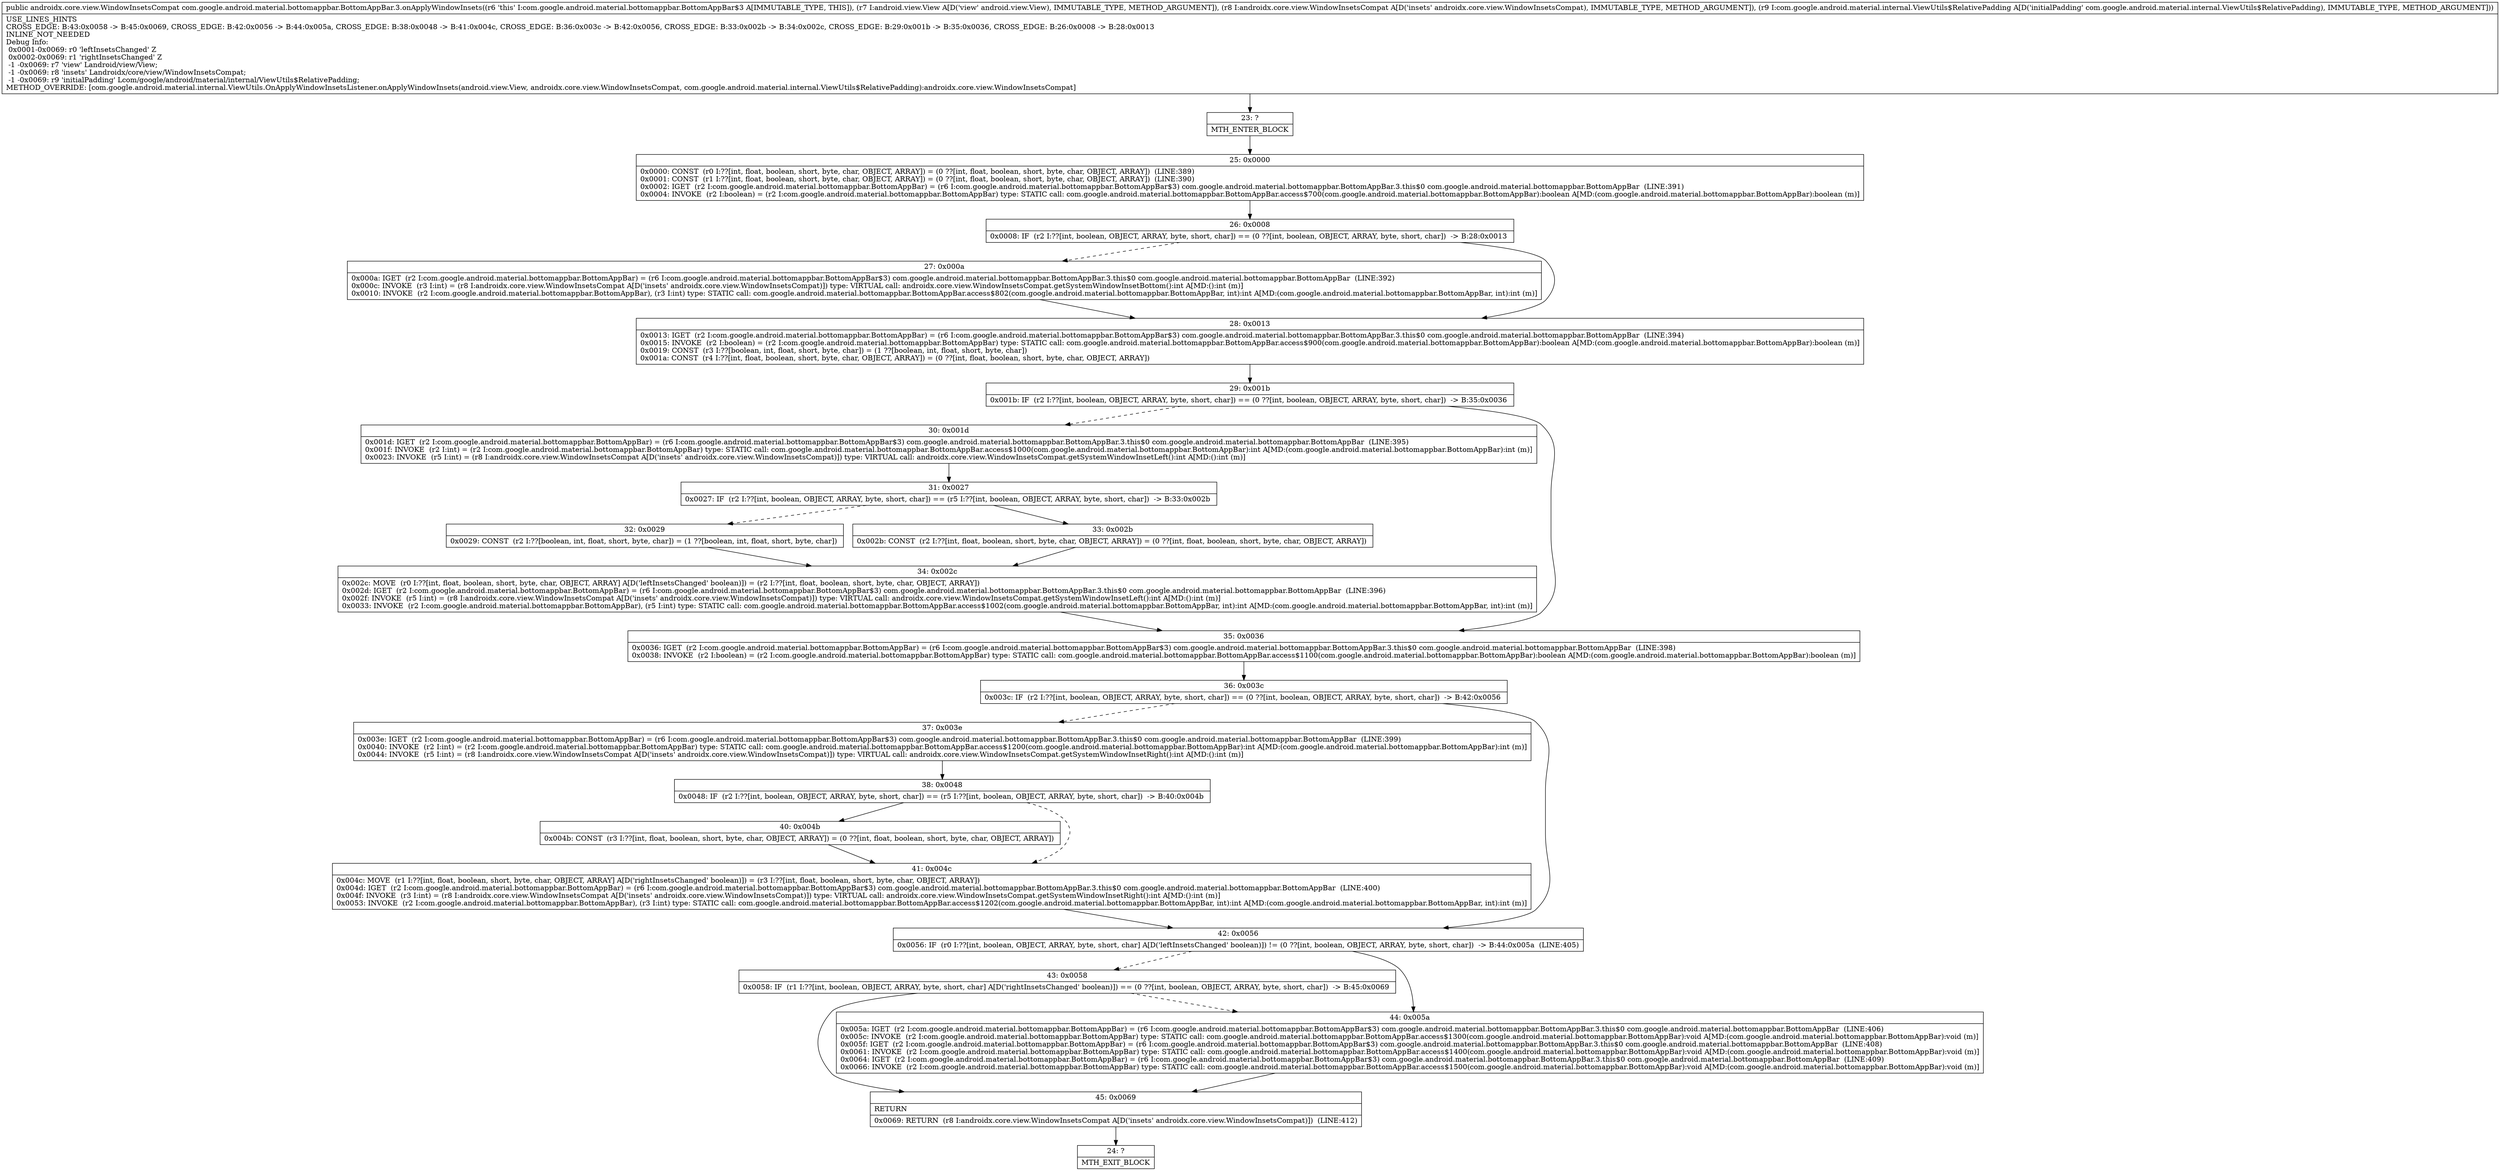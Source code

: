 digraph "CFG forcom.google.android.material.bottomappbar.BottomAppBar.3.onApplyWindowInsets(Landroid\/view\/View;Landroidx\/core\/view\/WindowInsetsCompat;Lcom\/google\/android\/material\/internal\/ViewUtils$RelativePadding;)Landroidx\/core\/view\/WindowInsetsCompat;" {
Node_23 [shape=record,label="{23\:\ ?|MTH_ENTER_BLOCK\l}"];
Node_25 [shape=record,label="{25\:\ 0x0000|0x0000: CONST  (r0 I:??[int, float, boolean, short, byte, char, OBJECT, ARRAY]) = (0 ??[int, float, boolean, short, byte, char, OBJECT, ARRAY])  (LINE:389)\l0x0001: CONST  (r1 I:??[int, float, boolean, short, byte, char, OBJECT, ARRAY]) = (0 ??[int, float, boolean, short, byte, char, OBJECT, ARRAY])  (LINE:390)\l0x0002: IGET  (r2 I:com.google.android.material.bottomappbar.BottomAppBar) = (r6 I:com.google.android.material.bottomappbar.BottomAppBar$3) com.google.android.material.bottomappbar.BottomAppBar.3.this$0 com.google.android.material.bottomappbar.BottomAppBar  (LINE:391)\l0x0004: INVOKE  (r2 I:boolean) = (r2 I:com.google.android.material.bottomappbar.BottomAppBar) type: STATIC call: com.google.android.material.bottomappbar.BottomAppBar.access$700(com.google.android.material.bottomappbar.BottomAppBar):boolean A[MD:(com.google.android.material.bottomappbar.BottomAppBar):boolean (m)]\l}"];
Node_26 [shape=record,label="{26\:\ 0x0008|0x0008: IF  (r2 I:??[int, boolean, OBJECT, ARRAY, byte, short, char]) == (0 ??[int, boolean, OBJECT, ARRAY, byte, short, char])  \-\> B:28:0x0013 \l}"];
Node_27 [shape=record,label="{27\:\ 0x000a|0x000a: IGET  (r2 I:com.google.android.material.bottomappbar.BottomAppBar) = (r6 I:com.google.android.material.bottomappbar.BottomAppBar$3) com.google.android.material.bottomappbar.BottomAppBar.3.this$0 com.google.android.material.bottomappbar.BottomAppBar  (LINE:392)\l0x000c: INVOKE  (r3 I:int) = (r8 I:androidx.core.view.WindowInsetsCompat A[D('insets' androidx.core.view.WindowInsetsCompat)]) type: VIRTUAL call: androidx.core.view.WindowInsetsCompat.getSystemWindowInsetBottom():int A[MD:():int (m)]\l0x0010: INVOKE  (r2 I:com.google.android.material.bottomappbar.BottomAppBar), (r3 I:int) type: STATIC call: com.google.android.material.bottomappbar.BottomAppBar.access$802(com.google.android.material.bottomappbar.BottomAppBar, int):int A[MD:(com.google.android.material.bottomappbar.BottomAppBar, int):int (m)]\l}"];
Node_28 [shape=record,label="{28\:\ 0x0013|0x0013: IGET  (r2 I:com.google.android.material.bottomappbar.BottomAppBar) = (r6 I:com.google.android.material.bottomappbar.BottomAppBar$3) com.google.android.material.bottomappbar.BottomAppBar.3.this$0 com.google.android.material.bottomappbar.BottomAppBar  (LINE:394)\l0x0015: INVOKE  (r2 I:boolean) = (r2 I:com.google.android.material.bottomappbar.BottomAppBar) type: STATIC call: com.google.android.material.bottomappbar.BottomAppBar.access$900(com.google.android.material.bottomappbar.BottomAppBar):boolean A[MD:(com.google.android.material.bottomappbar.BottomAppBar):boolean (m)]\l0x0019: CONST  (r3 I:??[boolean, int, float, short, byte, char]) = (1 ??[boolean, int, float, short, byte, char]) \l0x001a: CONST  (r4 I:??[int, float, boolean, short, byte, char, OBJECT, ARRAY]) = (0 ??[int, float, boolean, short, byte, char, OBJECT, ARRAY]) \l}"];
Node_29 [shape=record,label="{29\:\ 0x001b|0x001b: IF  (r2 I:??[int, boolean, OBJECT, ARRAY, byte, short, char]) == (0 ??[int, boolean, OBJECT, ARRAY, byte, short, char])  \-\> B:35:0x0036 \l}"];
Node_30 [shape=record,label="{30\:\ 0x001d|0x001d: IGET  (r2 I:com.google.android.material.bottomappbar.BottomAppBar) = (r6 I:com.google.android.material.bottomappbar.BottomAppBar$3) com.google.android.material.bottomappbar.BottomAppBar.3.this$0 com.google.android.material.bottomappbar.BottomAppBar  (LINE:395)\l0x001f: INVOKE  (r2 I:int) = (r2 I:com.google.android.material.bottomappbar.BottomAppBar) type: STATIC call: com.google.android.material.bottomappbar.BottomAppBar.access$1000(com.google.android.material.bottomappbar.BottomAppBar):int A[MD:(com.google.android.material.bottomappbar.BottomAppBar):int (m)]\l0x0023: INVOKE  (r5 I:int) = (r8 I:androidx.core.view.WindowInsetsCompat A[D('insets' androidx.core.view.WindowInsetsCompat)]) type: VIRTUAL call: androidx.core.view.WindowInsetsCompat.getSystemWindowInsetLeft():int A[MD:():int (m)]\l}"];
Node_31 [shape=record,label="{31\:\ 0x0027|0x0027: IF  (r2 I:??[int, boolean, OBJECT, ARRAY, byte, short, char]) == (r5 I:??[int, boolean, OBJECT, ARRAY, byte, short, char])  \-\> B:33:0x002b \l}"];
Node_32 [shape=record,label="{32\:\ 0x0029|0x0029: CONST  (r2 I:??[boolean, int, float, short, byte, char]) = (1 ??[boolean, int, float, short, byte, char]) \l}"];
Node_34 [shape=record,label="{34\:\ 0x002c|0x002c: MOVE  (r0 I:??[int, float, boolean, short, byte, char, OBJECT, ARRAY] A[D('leftInsetsChanged' boolean)]) = (r2 I:??[int, float, boolean, short, byte, char, OBJECT, ARRAY]) \l0x002d: IGET  (r2 I:com.google.android.material.bottomappbar.BottomAppBar) = (r6 I:com.google.android.material.bottomappbar.BottomAppBar$3) com.google.android.material.bottomappbar.BottomAppBar.3.this$0 com.google.android.material.bottomappbar.BottomAppBar  (LINE:396)\l0x002f: INVOKE  (r5 I:int) = (r8 I:androidx.core.view.WindowInsetsCompat A[D('insets' androidx.core.view.WindowInsetsCompat)]) type: VIRTUAL call: androidx.core.view.WindowInsetsCompat.getSystemWindowInsetLeft():int A[MD:():int (m)]\l0x0033: INVOKE  (r2 I:com.google.android.material.bottomappbar.BottomAppBar), (r5 I:int) type: STATIC call: com.google.android.material.bottomappbar.BottomAppBar.access$1002(com.google.android.material.bottomappbar.BottomAppBar, int):int A[MD:(com.google.android.material.bottomappbar.BottomAppBar, int):int (m)]\l}"];
Node_33 [shape=record,label="{33\:\ 0x002b|0x002b: CONST  (r2 I:??[int, float, boolean, short, byte, char, OBJECT, ARRAY]) = (0 ??[int, float, boolean, short, byte, char, OBJECT, ARRAY]) \l}"];
Node_35 [shape=record,label="{35\:\ 0x0036|0x0036: IGET  (r2 I:com.google.android.material.bottomappbar.BottomAppBar) = (r6 I:com.google.android.material.bottomappbar.BottomAppBar$3) com.google.android.material.bottomappbar.BottomAppBar.3.this$0 com.google.android.material.bottomappbar.BottomAppBar  (LINE:398)\l0x0038: INVOKE  (r2 I:boolean) = (r2 I:com.google.android.material.bottomappbar.BottomAppBar) type: STATIC call: com.google.android.material.bottomappbar.BottomAppBar.access$1100(com.google.android.material.bottomappbar.BottomAppBar):boolean A[MD:(com.google.android.material.bottomappbar.BottomAppBar):boolean (m)]\l}"];
Node_36 [shape=record,label="{36\:\ 0x003c|0x003c: IF  (r2 I:??[int, boolean, OBJECT, ARRAY, byte, short, char]) == (0 ??[int, boolean, OBJECT, ARRAY, byte, short, char])  \-\> B:42:0x0056 \l}"];
Node_37 [shape=record,label="{37\:\ 0x003e|0x003e: IGET  (r2 I:com.google.android.material.bottomappbar.BottomAppBar) = (r6 I:com.google.android.material.bottomappbar.BottomAppBar$3) com.google.android.material.bottomappbar.BottomAppBar.3.this$0 com.google.android.material.bottomappbar.BottomAppBar  (LINE:399)\l0x0040: INVOKE  (r2 I:int) = (r2 I:com.google.android.material.bottomappbar.BottomAppBar) type: STATIC call: com.google.android.material.bottomappbar.BottomAppBar.access$1200(com.google.android.material.bottomappbar.BottomAppBar):int A[MD:(com.google.android.material.bottomappbar.BottomAppBar):int (m)]\l0x0044: INVOKE  (r5 I:int) = (r8 I:androidx.core.view.WindowInsetsCompat A[D('insets' androidx.core.view.WindowInsetsCompat)]) type: VIRTUAL call: androidx.core.view.WindowInsetsCompat.getSystemWindowInsetRight():int A[MD:():int (m)]\l}"];
Node_38 [shape=record,label="{38\:\ 0x0048|0x0048: IF  (r2 I:??[int, boolean, OBJECT, ARRAY, byte, short, char]) == (r5 I:??[int, boolean, OBJECT, ARRAY, byte, short, char])  \-\> B:40:0x004b \l}"];
Node_40 [shape=record,label="{40\:\ 0x004b|0x004b: CONST  (r3 I:??[int, float, boolean, short, byte, char, OBJECT, ARRAY]) = (0 ??[int, float, boolean, short, byte, char, OBJECT, ARRAY]) \l}"];
Node_41 [shape=record,label="{41\:\ 0x004c|0x004c: MOVE  (r1 I:??[int, float, boolean, short, byte, char, OBJECT, ARRAY] A[D('rightInsetsChanged' boolean)]) = (r3 I:??[int, float, boolean, short, byte, char, OBJECT, ARRAY]) \l0x004d: IGET  (r2 I:com.google.android.material.bottomappbar.BottomAppBar) = (r6 I:com.google.android.material.bottomappbar.BottomAppBar$3) com.google.android.material.bottomappbar.BottomAppBar.3.this$0 com.google.android.material.bottomappbar.BottomAppBar  (LINE:400)\l0x004f: INVOKE  (r3 I:int) = (r8 I:androidx.core.view.WindowInsetsCompat A[D('insets' androidx.core.view.WindowInsetsCompat)]) type: VIRTUAL call: androidx.core.view.WindowInsetsCompat.getSystemWindowInsetRight():int A[MD:():int (m)]\l0x0053: INVOKE  (r2 I:com.google.android.material.bottomappbar.BottomAppBar), (r3 I:int) type: STATIC call: com.google.android.material.bottomappbar.BottomAppBar.access$1202(com.google.android.material.bottomappbar.BottomAppBar, int):int A[MD:(com.google.android.material.bottomappbar.BottomAppBar, int):int (m)]\l}"];
Node_42 [shape=record,label="{42\:\ 0x0056|0x0056: IF  (r0 I:??[int, boolean, OBJECT, ARRAY, byte, short, char] A[D('leftInsetsChanged' boolean)]) != (0 ??[int, boolean, OBJECT, ARRAY, byte, short, char])  \-\> B:44:0x005a  (LINE:405)\l}"];
Node_43 [shape=record,label="{43\:\ 0x0058|0x0058: IF  (r1 I:??[int, boolean, OBJECT, ARRAY, byte, short, char] A[D('rightInsetsChanged' boolean)]) == (0 ??[int, boolean, OBJECT, ARRAY, byte, short, char])  \-\> B:45:0x0069 \l}"];
Node_45 [shape=record,label="{45\:\ 0x0069|RETURN\l|0x0069: RETURN  (r8 I:androidx.core.view.WindowInsetsCompat A[D('insets' androidx.core.view.WindowInsetsCompat)])  (LINE:412)\l}"];
Node_24 [shape=record,label="{24\:\ ?|MTH_EXIT_BLOCK\l}"];
Node_44 [shape=record,label="{44\:\ 0x005a|0x005a: IGET  (r2 I:com.google.android.material.bottomappbar.BottomAppBar) = (r6 I:com.google.android.material.bottomappbar.BottomAppBar$3) com.google.android.material.bottomappbar.BottomAppBar.3.this$0 com.google.android.material.bottomappbar.BottomAppBar  (LINE:406)\l0x005c: INVOKE  (r2 I:com.google.android.material.bottomappbar.BottomAppBar) type: STATIC call: com.google.android.material.bottomappbar.BottomAppBar.access$1300(com.google.android.material.bottomappbar.BottomAppBar):void A[MD:(com.google.android.material.bottomappbar.BottomAppBar):void (m)]\l0x005f: IGET  (r2 I:com.google.android.material.bottomappbar.BottomAppBar) = (r6 I:com.google.android.material.bottomappbar.BottomAppBar$3) com.google.android.material.bottomappbar.BottomAppBar.3.this$0 com.google.android.material.bottomappbar.BottomAppBar  (LINE:408)\l0x0061: INVOKE  (r2 I:com.google.android.material.bottomappbar.BottomAppBar) type: STATIC call: com.google.android.material.bottomappbar.BottomAppBar.access$1400(com.google.android.material.bottomappbar.BottomAppBar):void A[MD:(com.google.android.material.bottomappbar.BottomAppBar):void (m)]\l0x0064: IGET  (r2 I:com.google.android.material.bottomappbar.BottomAppBar) = (r6 I:com.google.android.material.bottomappbar.BottomAppBar$3) com.google.android.material.bottomappbar.BottomAppBar.3.this$0 com.google.android.material.bottomappbar.BottomAppBar  (LINE:409)\l0x0066: INVOKE  (r2 I:com.google.android.material.bottomappbar.BottomAppBar) type: STATIC call: com.google.android.material.bottomappbar.BottomAppBar.access$1500(com.google.android.material.bottomappbar.BottomAppBar):void A[MD:(com.google.android.material.bottomappbar.BottomAppBar):void (m)]\l}"];
MethodNode[shape=record,label="{public androidx.core.view.WindowInsetsCompat com.google.android.material.bottomappbar.BottomAppBar.3.onApplyWindowInsets((r6 'this' I:com.google.android.material.bottomappbar.BottomAppBar$3 A[IMMUTABLE_TYPE, THIS]), (r7 I:android.view.View A[D('view' android.view.View), IMMUTABLE_TYPE, METHOD_ARGUMENT]), (r8 I:androidx.core.view.WindowInsetsCompat A[D('insets' androidx.core.view.WindowInsetsCompat), IMMUTABLE_TYPE, METHOD_ARGUMENT]), (r9 I:com.google.android.material.internal.ViewUtils$RelativePadding A[D('initialPadding' com.google.android.material.internal.ViewUtils$RelativePadding), IMMUTABLE_TYPE, METHOD_ARGUMENT]))  | USE_LINES_HINTS\lCROSS_EDGE: B:43:0x0058 \-\> B:45:0x0069, CROSS_EDGE: B:42:0x0056 \-\> B:44:0x005a, CROSS_EDGE: B:38:0x0048 \-\> B:41:0x004c, CROSS_EDGE: B:36:0x003c \-\> B:42:0x0056, CROSS_EDGE: B:33:0x002b \-\> B:34:0x002c, CROSS_EDGE: B:29:0x001b \-\> B:35:0x0036, CROSS_EDGE: B:26:0x0008 \-\> B:28:0x0013\lINLINE_NOT_NEEDED\lDebug Info:\l  0x0001\-0x0069: r0 'leftInsetsChanged' Z\l  0x0002\-0x0069: r1 'rightInsetsChanged' Z\l  \-1 \-0x0069: r7 'view' Landroid\/view\/View;\l  \-1 \-0x0069: r8 'insets' Landroidx\/core\/view\/WindowInsetsCompat;\l  \-1 \-0x0069: r9 'initialPadding' Lcom\/google\/android\/material\/internal\/ViewUtils$RelativePadding;\lMETHOD_OVERRIDE: [com.google.android.material.internal.ViewUtils.OnApplyWindowInsetsListener.onApplyWindowInsets(android.view.View, androidx.core.view.WindowInsetsCompat, com.google.android.material.internal.ViewUtils$RelativePadding):androidx.core.view.WindowInsetsCompat]\l}"];
MethodNode -> Node_23;Node_23 -> Node_25;
Node_25 -> Node_26;
Node_26 -> Node_27[style=dashed];
Node_26 -> Node_28;
Node_27 -> Node_28;
Node_28 -> Node_29;
Node_29 -> Node_30[style=dashed];
Node_29 -> Node_35;
Node_30 -> Node_31;
Node_31 -> Node_32[style=dashed];
Node_31 -> Node_33;
Node_32 -> Node_34;
Node_34 -> Node_35;
Node_33 -> Node_34;
Node_35 -> Node_36;
Node_36 -> Node_37[style=dashed];
Node_36 -> Node_42;
Node_37 -> Node_38;
Node_38 -> Node_40;
Node_38 -> Node_41[style=dashed];
Node_40 -> Node_41;
Node_41 -> Node_42;
Node_42 -> Node_43[style=dashed];
Node_42 -> Node_44;
Node_43 -> Node_44[style=dashed];
Node_43 -> Node_45;
Node_45 -> Node_24;
Node_44 -> Node_45;
}

